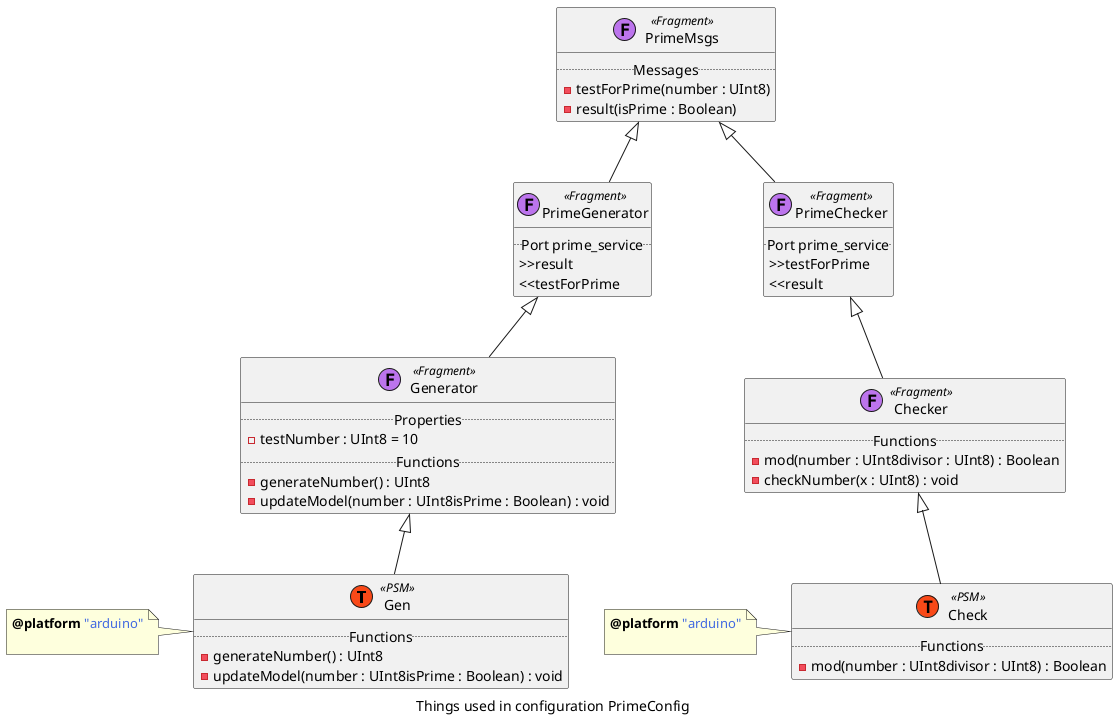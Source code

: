 @startuml
caption Things used in configuration PrimeConfig
class Gen <<(T,#F94918)PSM>> {
..Functions..
-generateNumber() : UInt8
-updateModel(number : UInt8isPrime : Boolean) : void
}
note left of Gen : <b>@platform</b> <color:royalBlue>"arduino"</color>\n
class Generator <<(F,#BC74ED)Fragment>> {
..Properties..
-testNumber : UInt8 = 10
..Functions..
-generateNumber() : UInt8
-updateModel(number : UInt8isPrime : Boolean) : void
}
class PrimeGenerator <<(F,#BC74ED)Fragment>> {
..Port prime_service..
>>result
<<testForPrime
}
class PrimeMsgs <<(F,#BC74ED)Fragment>> {
..Messages..
-testForPrime(number : UInt8)
-result(isPrime : Boolean)
}
class Check <<(T,#F94918)PSM>> {
..Functions..
-mod(number : UInt8divisor : UInt8) : Boolean
}
note left of Check : <b>@platform</b> <color:royalBlue>"arduino"</color>\n
class Checker <<(F,#BC74ED)Fragment>> {
..Functions..
-mod(number : UInt8divisor : UInt8) : Boolean
-checkNumber(x : UInt8) : void
}
class PrimeChecker <<(F,#BC74ED)Fragment>> {
..Port prime_service..
>>testForPrime
<<result
}
Generator <|-- Gen
PrimeGenerator <|-- Generator
PrimeMsgs <|-- PrimeGenerator
Checker <|-- Check
PrimeChecker <|-- Checker
PrimeMsgs <|-- PrimeChecker
@enduml